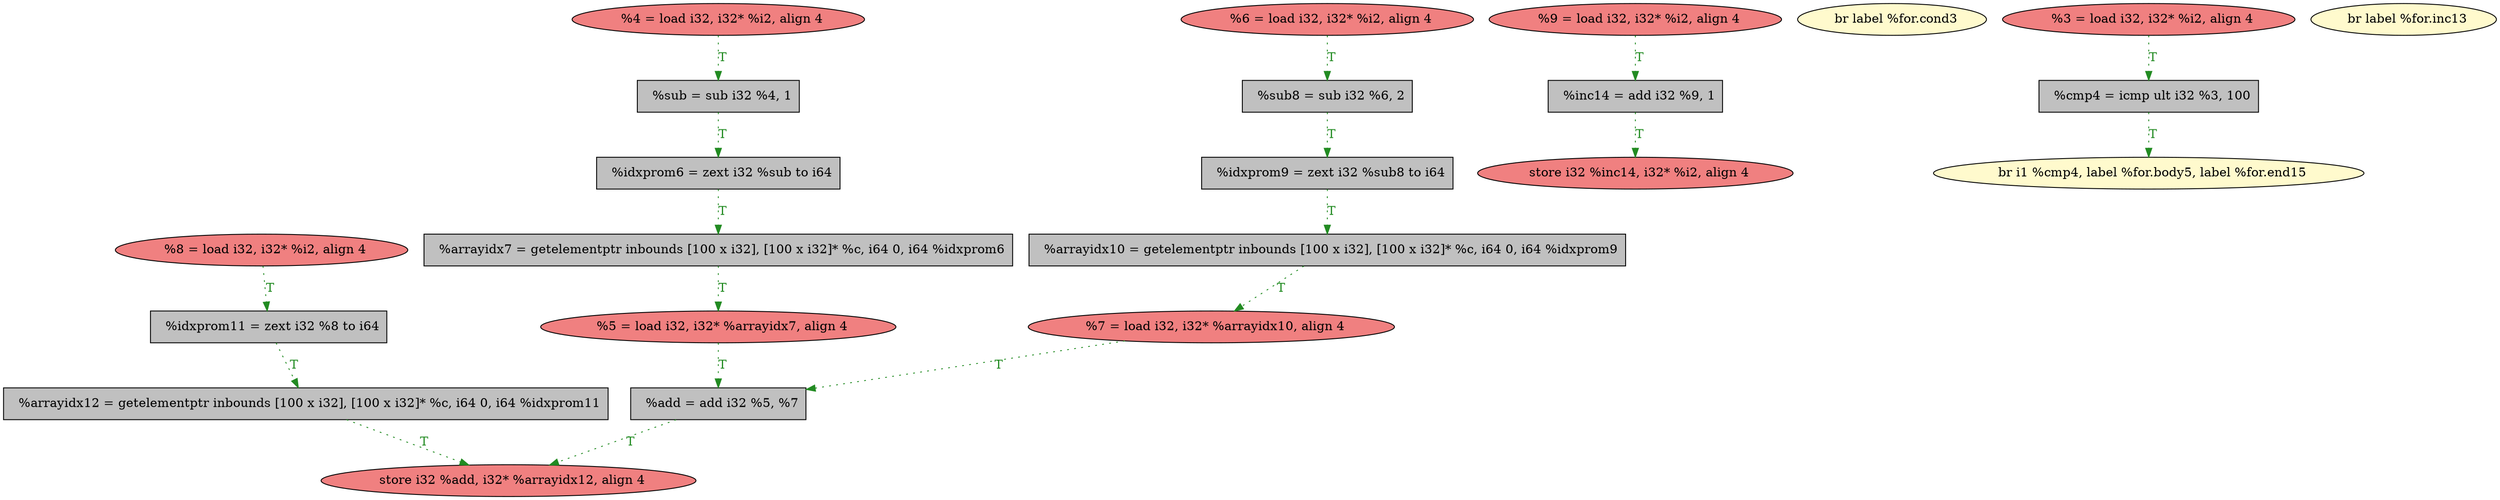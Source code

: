 
digraph G {


node339 [fillcolor=grey,label="  %add = add i32 %5, %7",shape=rectangle,style=filled ]
node341 [fillcolor=grey,label="  %idxprom9 = zext i32 %sub8 to i64",shape=rectangle,style=filled ]
node338 [fillcolor=lightcoral,label="  store i32 %inc14, i32* %i2, align 4",shape=ellipse,style=filled ]
node336 [fillcolor=lightcoral,label="  %5 = load i32, i32* %arrayidx7, align 4",shape=ellipse,style=filled ]
node342 [fillcolor=grey,label="  %idxprom11 = zext i32 %8 to i64",shape=rectangle,style=filled ]
node324 [fillcolor=grey,label="  %idxprom6 = zext i32 %sub to i64",shape=rectangle,style=filled ]
node322 [fillcolor=lightcoral,label="  %9 = load i32, i32* %i2, align 4",shape=ellipse,style=filled ]
node320 [fillcolor=lemonchiffon,label="  br label %for.cond3",shape=ellipse,style=filled ]
node323 [fillcolor=lightcoral,label="  store i32 %add, i32* %arrayidx12, align 4",shape=ellipse,style=filled ]
node328 [fillcolor=grey,label="  %cmp4 = icmp ult i32 %3, 100",shape=rectangle,style=filled ]
node340 [fillcolor=lightcoral,label="  %7 = load i32, i32* %arrayidx10, align 4",shape=ellipse,style=filled ]
node325 [fillcolor=lightcoral,label="  %4 = load i32, i32* %i2, align 4",shape=ellipse,style=filled ]
node330 [fillcolor=lightcoral,label="  %3 = load i32, i32* %i2, align 4",shape=ellipse,style=filled ]
node332 [fillcolor=lemonchiffon,label="  br label %for.inc13",shape=ellipse,style=filled ]
node326 [fillcolor=lightcoral,label="  %6 = load i32, i32* %i2, align 4",shape=ellipse,style=filled ]
node321 [fillcolor=grey,label="  %inc14 = add i32 %9, 1",shape=rectangle,style=filled ]
node327 [fillcolor=grey,label="  %sub = sub i32 %4, 1",shape=rectangle,style=filled ]
node329 [fillcolor=lightcoral,label="  %8 = load i32, i32* %i2, align 4",shape=ellipse,style=filled ]
node333 [fillcolor=grey,label="  %arrayidx7 = getelementptr inbounds [100 x i32], [100 x i32]* %c, i64 0, i64 %idxprom6",shape=rectangle,style=filled ]
node337 [fillcolor=grey,label="  %arrayidx10 = getelementptr inbounds [100 x i32], [100 x i32]* %c, i64 0, i64 %idxprom9",shape=rectangle,style=filled ]
node331 [fillcolor=lemonchiffon,label="  br i1 %cmp4, label %for.body5, label %for.end15",shape=ellipse,style=filled ]
node334 [fillcolor=grey,label="  %sub8 = sub i32 %6, 2",shape=rectangle,style=filled ]
node335 [fillcolor=grey,label="  %arrayidx12 = getelementptr inbounds [100 x i32], [100 x i32]* %c, i64 0, i64 %idxprom11",shape=rectangle,style=filled ]

node339->node323 [style=dotted,color=forestgreen,label="T",fontcolor=forestgreen ]
node337->node340 [style=dotted,color=forestgreen,label="T",fontcolor=forestgreen ]
node322->node321 [style=dotted,color=forestgreen,label="T",fontcolor=forestgreen ]
node325->node327 [style=dotted,color=forestgreen,label="T",fontcolor=forestgreen ]
node333->node336 [style=dotted,color=forestgreen,label="T",fontcolor=forestgreen ]
node327->node324 [style=dotted,color=forestgreen,label="T",fontcolor=forestgreen ]
node340->node339 [style=dotted,color=forestgreen,label="T",fontcolor=forestgreen ]
node321->node338 [style=dotted,color=forestgreen,label="T",fontcolor=forestgreen ]
node335->node323 [style=dotted,color=forestgreen,label="T",fontcolor=forestgreen ]
node341->node337 [style=dotted,color=forestgreen,label="T",fontcolor=forestgreen ]
node326->node334 [style=dotted,color=forestgreen,label="T",fontcolor=forestgreen ]
node328->node331 [style=dotted,color=forestgreen,label="T",fontcolor=forestgreen ]
node324->node333 [style=dotted,color=forestgreen,label="T",fontcolor=forestgreen ]
node342->node335 [style=dotted,color=forestgreen,label="T",fontcolor=forestgreen ]
node330->node328 [style=dotted,color=forestgreen,label="T",fontcolor=forestgreen ]
node329->node342 [style=dotted,color=forestgreen,label="T",fontcolor=forestgreen ]
node334->node341 [style=dotted,color=forestgreen,label="T",fontcolor=forestgreen ]
node336->node339 [style=dotted,color=forestgreen,label="T",fontcolor=forestgreen ]


}
